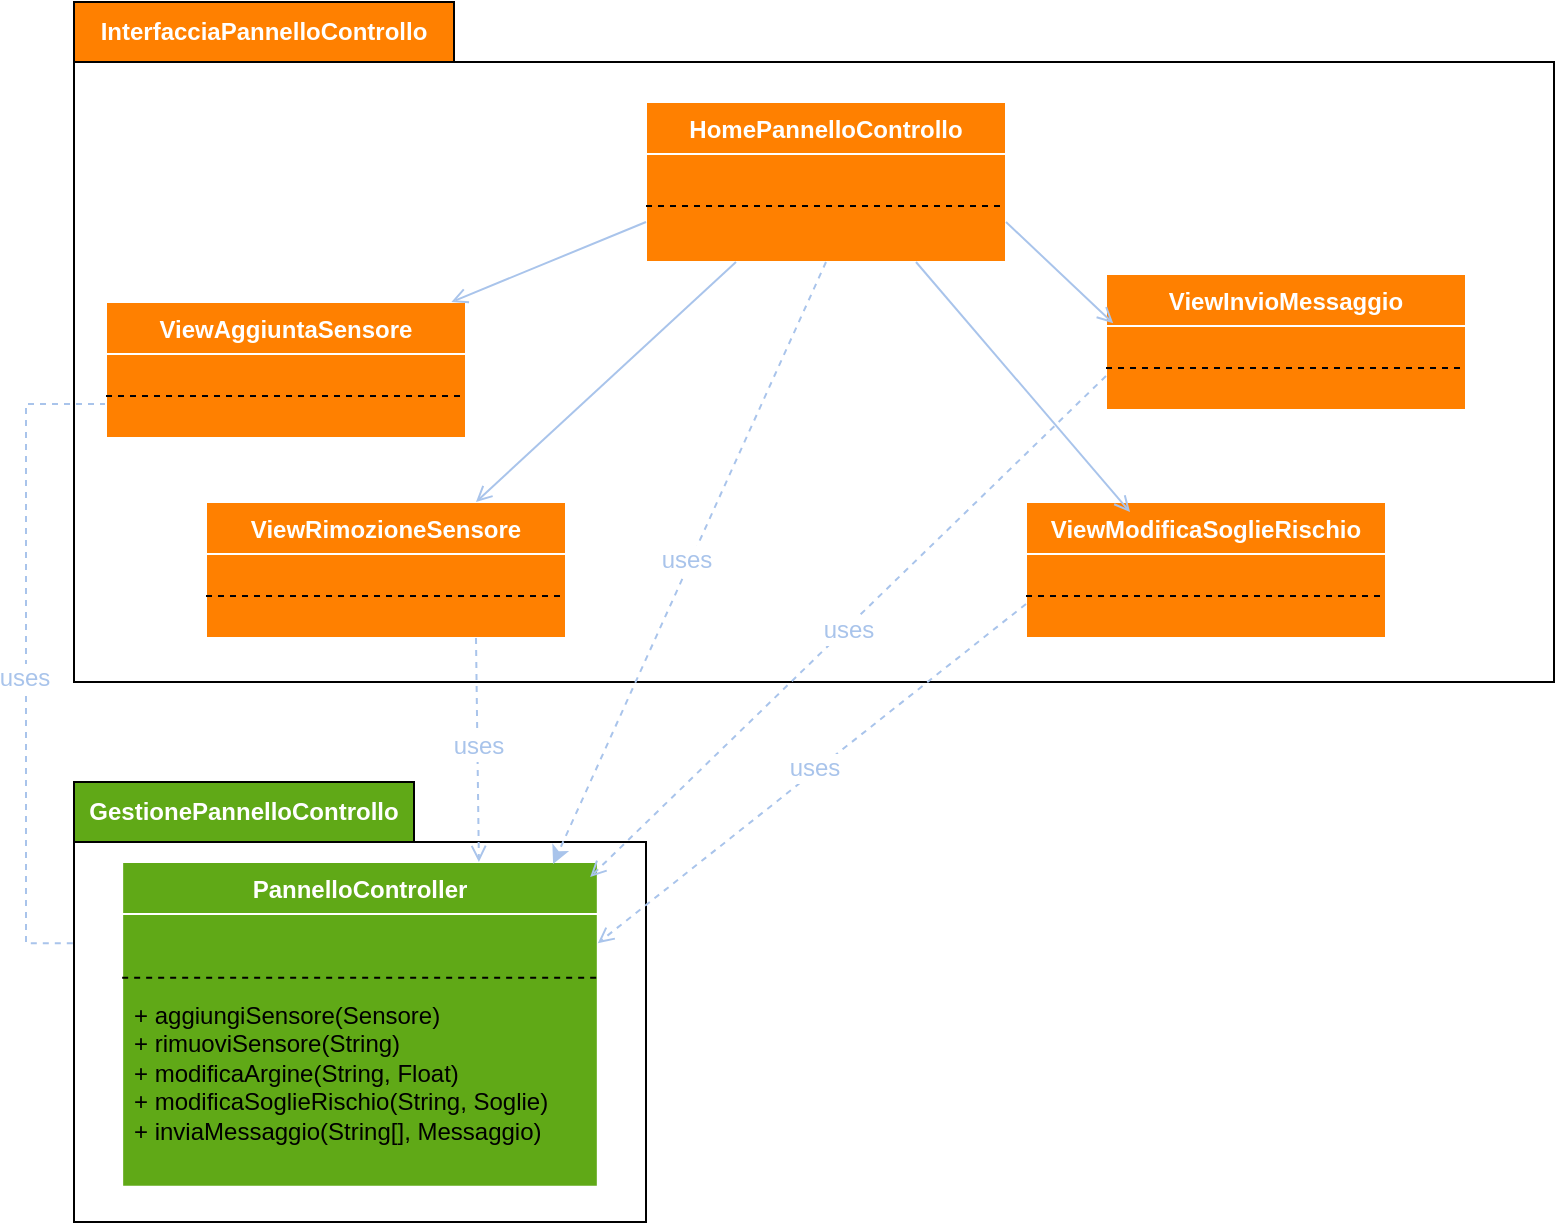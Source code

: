 <mxfile version="27.0.9">
  <diagram name="Pagina-1" id="CUr7NPzKlp3vKLIO8e2-">
    <mxGraphModel dx="1042" dy="722" grid="1" gridSize="10" guides="1" tooltips="1" connect="1" arrows="1" fold="1" page="1" pageScale="1" pageWidth="827" pageHeight="1169" background="none" math="0" shadow="0">
      <root>
        <mxCell id="0" />
        <mxCell id="1" parent="0" />
        <mxCell id="iC2TeNfhE7EaZ4dwTjjp-53" value="" style="shape=folder;fontStyle=1;tabWidth=110;tabHeight=30;tabPosition=left;html=1;boundedLbl=1;labelInHeader=1;container=1;collapsible=0;recursiveResize=0;whiteSpace=wrap;fillColor=#FFFFFF;strokeColor=default;fillStyle=solid;gradientColor=none;noLabel=0;labelPadding=0;snapToPoint=0;backgroundOutline=0;shadow=0;rounded=0;" parent="1" vertex="1">
          <mxGeometry x="44" y="20" width="740" height="340" as="geometry" />
        </mxCell>
        <mxCell id="iC2TeNfhE7EaZ4dwTjjp-125" value="&lt;font style=&quot;color: rgb(255, 255, 255);&quot;&gt;InterfacciaPannelloControllo&lt;/font&gt;" style="fontStyle=1;whiteSpace=wrap;html=1;fillColor=#FF8000;" parent="iC2TeNfhE7EaZ4dwTjjp-53" vertex="1">
          <mxGeometry width="190" height="30" as="geometry" />
        </mxCell>
        <mxCell id="iC2TeNfhE7EaZ4dwTjjp-153" value="ViewRimozioneSensore" style="swimlane;fontStyle=1;align=center;verticalAlign=top;childLayout=stackLayout;horizontal=1;startSize=26;horizontalStack=0;resizeParent=1;resizeParentMax=0;resizeLast=0;collapsible=1;marginBottom=0;whiteSpace=wrap;html=1;strokeColor=#FFFFFF;fillColor=#FF8000;swimlaneFillColor=#FF8000;fontColor=#FFFFFF;" parent="iC2TeNfhE7EaZ4dwTjjp-53" vertex="1">
          <mxGeometry x="66" y="250" width="180" height="68" as="geometry" />
        </mxCell>
        <mxCell id="iC2TeNfhE7EaZ4dwTjjp-154" style="line;strokeWidth=1;fillColor=none;align=left;verticalAlign=middle;spacingTop=-1;spacingLeft=3;spacingRight=3;rotatable=0;labelPosition=right;points=[];portConstraint=eastwest;strokeColor=none;dashed=1;" parent="iC2TeNfhE7EaZ4dwTjjp-153" vertex="1">
          <mxGeometry y="26" width="180" height="14" as="geometry" />
        </mxCell>
        <mxCell id="iC2TeNfhE7EaZ4dwTjjp-155" value="" style="line;strokeWidth=1;fillColor=none;align=left;verticalAlign=middle;spacingTop=-1;spacingLeft=3;spacingRight=3;rotatable=0;labelPosition=right;points=[];portConstraint=eastwest;strokeColor=#000105;dashed=1;" parent="iC2TeNfhE7EaZ4dwTjjp-153" vertex="1">
          <mxGeometry y="40" width="180" height="14" as="geometry" />
        </mxCell>
        <mxCell id="iC2TeNfhE7EaZ4dwTjjp-156" style="line;strokeWidth=1;fillColor=none;align=left;verticalAlign=middle;spacingTop=-1;spacingLeft=3;spacingRight=3;rotatable=0;labelPosition=right;points=[];portConstraint=eastwest;strokeColor=none;dashed=1;" parent="iC2TeNfhE7EaZ4dwTjjp-153" vertex="1">
          <mxGeometry y="54" width="180" height="14" as="geometry" />
        </mxCell>
        <mxCell id="iC2TeNfhE7EaZ4dwTjjp-157" value="ViewModificaSoglieRischio" style="swimlane;fontStyle=1;align=center;verticalAlign=top;childLayout=stackLayout;horizontal=1;startSize=26;horizontalStack=0;resizeParent=1;resizeParentMax=0;resizeLast=0;collapsible=1;marginBottom=0;whiteSpace=wrap;html=1;strokeColor=#FFFFFF;fillColor=#FF8000;swimlaneFillColor=#FF8000;fontColor=#FFFFFF;" parent="iC2TeNfhE7EaZ4dwTjjp-53" vertex="1">
          <mxGeometry x="476" y="250" width="180" height="68" as="geometry" />
        </mxCell>
        <mxCell id="iC2TeNfhE7EaZ4dwTjjp-158" style="line;strokeWidth=1;fillColor=none;align=left;verticalAlign=middle;spacingTop=-1;spacingLeft=3;spacingRight=3;rotatable=0;labelPosition=right;points=[];portConstraint=eastwest;strokeColor=none;dashed=1;" parent="iC2TeNfhE7EaZ4dwTjjp-157" vertex="1">
          <mxGeometry y="26" width="180" height="14" as="geometry" />
        </mxCell>
        <mxCell id="iC2TeNfhE7EaZ4dwTjjp-159" value="" style="line;strokeWidth=1;fillColor=none;align=left;verticalAlign=middle;spacingTop=-1;spacingLeft=3;spacingRight=3;rotatable=0;labelPosition=right;points=[];portConstraint=eastwest;strokeColor=#000105;dashed=1;" parent="iC2TeNfhE7EaZ4dwTjjp-157" vertex="1">
          <mxGeometry y="40" width="180" height="14" as="geometry" />
        </mxCell>
        <mxCell id="iC2TeNfhE7EaZ4dwTjjp-160" style="line;strokeWidth=1;fillColor=none;align=left;verticalAlign=middle;spacingTop=-1;spacingLeft=3;spacingRight=3;rotatable=0;labelPosition=right;points=[];portConstraint=eastwest;strokeColor=none;dashed=1;" parent="iC2TeNfhE7EaZ4dwTjjp-157" vertex="1">
          <mxGeometry y="54" width="180" height="14" as="geometry" />
        </mxCell>
        <mxCell id="iC2TeNfhE7EaZ4dwTjjp-149" value="ViewInvioMessaggio" style="swimlane;fontStyle=1;align=center;verticalAlign=top;childLayout=stackLayout;horizontal=1;startSize=26;horizontalStack=0;resizeParent=1;resizeParentMax=0;resizeLast=0;collapsible=1;marginBottom=0;whiteSpace=wrap;html=1;strokeColor=#FFFFFF;fillColor=#FF8000;swimlaneFillColor=#FF8000;fontColor=#FFFFFF;" parent="iC2TeNfhE7EaZ4dwTjjp-53" vertex="1">
          <mxGeometry x="516" y="136" width="180" height="68" as="geometry" />
        </mxCell>
        <mxCell id="iC2TeNfhE7EaZ4dwTjjp-150" style="line;strokeWidth=1;fillColor=none;align=left;verticalAlign=middle;spacingTop=-1;spacingLeft=3;spacingRight=3;rotatable=0;labelPosition=right;points=[];portConstraint=eastwest;strokeColor=none;dashed=1;" parent="iC2TeNfhE7EaZ4dwTjjp-149" vertex="1">
          <mxGeometry y="26" width="180" height="14" as="geometry" />
        </mxCell>
        <mxCell id="iC2TeNfhE7EaZ4dwTjjp-151" value="" style="line;strokeWidth=1;fillColor=none;align=left;verticalAlign=middle;spacingTop=-1;spacingLeft=3;spacingRight=3;rotatable=0;labelPosition=right;points=[];portConstraint=eastwest;strokeColor=#000105;dashed=1;" parent="iC2TeNfhE7EaZ4dwTjjp-149" vertex="1">
          <mxGeometry y="40" width="180" height="14" as="geometry" />
        </mxCell>
        <mxCell id="iC2TeNfhE7EaZ4dwTjjp-152" style="line;strokeWidth=1;fillColor=none;align=left;verticalAlign=middle;spacingTop=-1;spacingLeft=3;spacingRight=3;rotatable=0;labelPosition=right;points=[];portConstraint=eastwest;strokeColor=none;dashed=1;" parent="iC2TeNfhE7EaZ4dwTjjp-149" vertex="1">
          <mxGeometry y="54" width="180" height="14" as="geometry" />
        </mxCell>
        <mxCell id="iC2TeNfhE7EaZ4dwTjjp-67" value="HomePannelloControllo" style="swimlane;fontStyle=1;align=center;verticalAlign=top;childLayout=stackLayout;horizontal=1;startSize=26;horizontalStack=0;resizeParent=1;resizeParentMax=0;resizeLast=0;collapsible=1;marginBottom=0;whiteSpace=wrap;html=1;fillColor=#FF8000;strokeColor=#FFFFFF;fontColor=#FFFFFF;swimlaneFillColor=#FF8000;" parent="1" vertex="1">
          <mxGeometry x="330" y="70" width="180" height="80" as="geometry" />
        </mxCell>
        <mxCell id="iC2TeNfhE7EaZ4dwTjjp-162" style="line;strokeWidth=1;fillColor=none;align=left;verticalAlign=middle;spacingTop=-1;spacingLeft=3;spacingRight=3;rotatable=0;labelPosition=right;points=[];portConstraint=eastwest;strokeColor=none;dashed=1;" parent="iC2TeNfhE7EaZ4dwTjjp-67" vertex="1">
          <mxGeometry y="26" width="180" height="14" as="geometry" />
        </mxCell>
        <mxCell id="iC2TeNfhE7EaZ4dwTjjp-69" value="" style="line;strokeWidth=1;fillColor=none;align=left;verticalAlign=middle;spacingTop=-1;spacingLeft=3;spacingRight=3;rotatable=0;labelPosition=right;points=[];portConstraint=eastwest;strokeColor=default;dashed=1;" parent="iC2TeNfhE7EaZ4dwTjjp-67" vertex="1">
          <mxGeometry y="40" width="180" height="24" as="geometry" />
        </mxCell>
        <mxCell id="iC2TeNfhE7EaZ4dwTjjp-161" style="line;strokeWidth=1;fillColor=none;align=left;verticalAlign=middle;spacingTop=-1;spacingLeft=3;spacingRight=3;rotatable=0;labelPosition=right;points=[];portConstraint=eastwest;strokeColor=none;dashed=1;" parent="iC2TeNfhE7EaZ4dwTjjp-67" vertex="1">
          <mxGeometry y="64" width="180" height="16" as="geometry" />
        </mxCell>
        <mxCell id="iC2TeNfhE7EaZ4dwTjjp-171" style="edgeStyle=orthogonalEdgeStyle;rounded=0;orthogonalLoop=1;jettySize=auto;html=1;exitX=0;exitY=0.75;exitDx=0;exitDy=0;entryX=0;entryY=0.25;entryDx=0;entryDy=0;dashed=1;endArrow=open;endFill=0;strokeColor=#A9C4EB;" parent="1" source="iC2TeNfhE7EaZ4dwTjjp-71" target="iC2TeNfhE7EaZ4dwTjjp-130" edge="1">
          <mxGeometry relative="1" as="geometry">
            <Array as="points">
              <mxPoint x="20" y="221" />
              <mxPoint x="20" y="491" />
            </Array>
          </mxGeometry>
        </mxCell>
        <mxCell id="iC2TeNfhE7EaZ4dwTjjp-172" value="&lt;font style=&quot;font-size: 12px; color: rgb(169, 196, 235);&quot;&gt;uses&lt;/font&gt;" style="edgeLabel;html=1;align=center;verticalAlign=middle;resizable=0;points=[];" parent="iC2TeNfhE7EaZ4dwTjjp-171" vertex="1" connectable="0">
          <mxGeometry x="-0.013" y="-1" relative="1" as="geometry">
            <mxPoint as="offset" />
          </mxGeometry>
        </mxCell>
        <mxCell id="iC2TeNfhE7EaZ4dwTjjp-71" value="ViewAggiuntaSensore" style="swimlane;fontStyle=1;align=center;verticalAlign=top;childLayout=stackLayout;horizontal=1;startSize=26;horizontalStack=0;resizeParent=1;resizeParentMax=0;resizeLast=0;collapsible=1;marginBottom=0;whiteSpace=wrap;html=1;strokeColor=#FFFFFF;fillColor=#FF8000;swimlaneFillColor=#FF8000;fontColor=#FFFFFF;" parent="1" vertex="1">
          <mxGeometry x="60" y="170" width="180" height="68" as="geometry" />
        </mxCell>
        <mxCell id="iC2TeNfhE7EaZ4dwTjjp-138" style="line;strokeWidth=1;fillColor=none;align=left;verticalAlign=middle;spacingTop=-1;spacingLeft=3;spacingRight=3;rotatable=0;labelPosition=right;points=[];portConstraint=eastwest;strokeColor=none;dashed=1;" parent="iC2TeNfhE7EaZ4dwTjjp-71" vertex="1">
          <mxGeometry y="26" width="180" height="14" as="geometry" />
        </mxCell>
        <mxCell id="iC2TeNfhE7EaZ4dwTjjp-73" value="" style="line;strokeWidth=1;fillColor=none;align=left;verticalAlign=middle;spacingTop=-1;spacingLeft=3;spacingRight=3;rotatable=0;labelPosition=right;points=[];portConstraint=eastwest;strokeColor=#000105;dashed=1;" parent="iC2TeNfhE7EaZ4dwTjjp-71" vertex="1">
          <mxGeometry y="40" width="180" height="14" as="geometry" />
        </mxCell>
        <mxCell id="iC2TeNfhE7EaZ4dwTjjp-139" style="line;strokeWidth=1;fillColor=none;align=left;verticalAlign=middle;spacingTop=-1;spacingLeft=3;spacingRight=3;rotatable=0;labelPosition=right;points=[];portConstraint=eastwest;strokeColor=none;dashed=1;" parent="iC2TeNfhE7EaZ4dwTjjp-71" vertex="1">
          <mxGeometry y="54" width="180" height="14" as="geometry" />
        </mxCell>
        <mxCell id="iC2TeNfhE7EaZ4dwTjjp-88" style="rounded=0;orthogonalLoop=1;jettySize=auto;html=1;exitX=0;exitY=0.75;exitDx=0;exitDy=0;strokeColor=#A9C4EB;endArrow=open;endFill=0;" parent="1" source="iC2TeNfhE7EaZ4dwTjjp-67" target="iC2TeNfhE7EaZ4dwTjjp-71" edge="1">
          <mxGeometry relative="1" as="geometry">
            <mxPoint x="330" y="145" as="sourcePoint" />
          </mxGeometry>
        </mxCell>
        <mxCell id="iC2TeNfhE7EaZ4dwTjjp-89" style="rounded=0;orthogonalLoop=1;jettySize=auto;html=1;exitX=1;exitY=0.75;exitDx=0;exitDy=0;entryX=0.02;entryY=0.362;entryDx=0;entryDy=0;entryPerimeter=0;endArrow=open;endFill=0;strokeColor=#A9C4EB;" parent="1" source="iC2TeNfhE7EaZ4dwTjjp-67" target="iC2TeNfhE7EaZ4dwTjjp-149" edge="1">
          <mxGeometry relative="1" as="geometry">
            <mxPoint x="510" y="145" as="sourcePoint" />
            <mxPoint x="562.73" y="177.224" as="targetPoint" />
          </mxGeometry>
        </mxCell>
        <mxCell id="iC2TeNfhE7EaZ4dwTjjp-90" style="rounded=0;orthogonalLoop=1;jettySize=auto;html=1;exitX=0.289;exitY=0.074;exitDx=0;exitDy=0;entryX=0.75;entryY=1;entryDx=0;entryDy=0;endArrow=none;startFill=0;startArrow=open;strokeColor=#A9C4EB;exitPerimeter=0;" parent="1" source="iC2TeNfhE7EaZ4dwTjjp-157" target="iC2TeNfhE7EaZ4dwTjjp-67" edge="1">
          <mxGeometry relative="1" as="geometry">
            <mxPoint x="535" y="270" as="sourcePoint" />
            <mxPoint x="441.24" y="160.81" as="targetPoint" />
          </mxGeometry>
        </mxCell>
        <mxCell id="iC2TeNfhE7EaZ4dwTjjp-91" style="rounded=0;orthogonalLoop=1;jettySize=auto;html=1;exitX=0.75;exitY=0;exitDx=0;exitDy=0;entryX=0.25;entryY=1;entryDx=0;entryDy=0;startArrow=open;startFill=0;endArrow=none;strokeColor=#A9C4EB;" parent="1" source="iC2TeNfhE7EaZ4dwTjjp-153" target="iC2TeNfhE7EaZ4dwTjjp-67" edge="1">
          <mxGeometry relative="1" as="geometry">
            <mxPoint x="260" y="270" as="sourcePoint" />
            <mxPoint x="387.6" y="159.19" as="targetPoint" />
          </mxGeometry>
        </mxCell>
        <mxCell id="iC2TeNfhE7EaZ4dwTjjp-127" value="Package" style="shape=folder;fontStyle=1;tabWidth=110;tabHeight=30;tabPosition=left;html=1;boundedLbl=1;labelInHeader=1;container=1;collapsible=0;whiteSpace=wrap;" parent="1" vertex="1">
          <mxGeometry x="44" y="410" width="286" height="220" as="geometry" />
        </mxCell>
        <mxCell id="iC2TeNfhE7EaZ4dwTjjp-128" value="" style="html=1;strokeColor=none;resizeWidth=1;resizeHeight=1;fillColor=none;part=1;connectable=0;allowArrows=0;deletable=0;whiteSpace=wrap;" parent="iC2TeNfhE7EaZ4dwTjjp-127" vertex="1">
          <mxGeometry width="286" height="154" relative="1" as="geometry">
            <mxPoint y="30" as="offset" />
          </mxGeometry>
        </mxCell>
        <mxCell id="iC2TeNfhE7EaZ4dwTjjp-129" value="&lt;font style=&quot;color: rgb(255, 255, 255);&quot;&gt;GestionePannelloControllo&lt;/font&gt;" style="fontStyle=1;whiteSpace=wrap;html=1;fillColor=#60A917;" parent="iC2TeNfhE7EaZ4dwTjjp-127" vertex="1">
          <mxGeometry width="170" height="30" as="geometry" />
        </mxCell>
        <mxCell id="iC2TeNfhE7EaZ4dwTjjp-130" value="PannelloController" style="swimlane;fontStyle=1;align=center;verticalAlign=top;childLayout=stackLayout;horizontal=1;startSize=26;horizontalStack=0;resizeParent=1;resizeParentMax=0;resizeLast=0;collapsible=1;marginBottom=0;whiteSpace=wrap;html=1;fillColor=#60A917;swimlaneFillColor=#60A917;strokeColor=#FFFFFF;fontColor=#FFFFFF;" parent="iC2TeNfhE7EaZ4dwTjjp-127" vertex="1">
          <mxGeometry x="24.08" y="40.003" width="237.83" height="162.4" as="geometry" />
        </mxCell>
        <mxCell id="iC2TeNfhE7EaZ4dwTjjp-135" style="line;strokeWidth=1;fillColor=none;align=left;verticalAlign=bottom;spacingTop=-1;spacingLeft=3;spacingRight=3;rotatable=0;labelPosition=right;points=[];portConstraint=eastwest;strokeColor=none;dashed=1;perimeterSpacing=0;noLabel=0;" parent="iC2TeNfhE7EaZ4dwTjjp-130" vertex="1">
          <mxGeometry y="26" width="237.83" height="26.4" as="geometry" />
        </mxCell>
        <mxCell id="iC2TeNfhE7EaZ4dwTjjp-133" style="line;strokeWidth=1;fillColor=none;align=left;verticalAlign=bottom;spacingTop=-1;spacingLeft=3;spacingRight=3;rotatable=0;labelPosition=right;points=[];portConstraint=eastwest;strokeColor=default;dashed=1;perimeterSpacing=0;noLabel=0;" parent="iC2TeNfhE7EaZ4dwTjjp-130" vertex="1">
          <mxGeometry y="52.4" width="237.83" height="11" as="geometry" />
        </mxCell>
        <mxCell id="iC2TeNfhE7EaZ4dwTjjp-132" value="+ aggiungiSensore(Sensore)&lt;div&gt;+ rimuoviSensore(String)&lt;/div&gt;&lt;div&gt;+ modificaArgine(String, Float)&lt;/div&gt;&lt;div&gt;+ modificaSoglieRischio(String, Soglie)&lt;/div&gt;&lt;div&gt;+ inviaMessaggio(String[], Messaggio)&lt;/div&gt;&lt;div&gt;&lt;br&gt;&lt;/div&gt;" style="text;strokeColor=none;fillColor=none;align=left;verticalAlign=top;spacingLeft=4;spacingRight=4;overflow=hidden;rotatable=0;points=[[0,0.5],[1,0.5]];portConstraint=eastwest;whiteSpace=wrap;html=1;" parent="iC2TeNfhE7EaZ4dwTjjp-130" vertex="1">
          <mxGeometry y="63.4" width="237.83" height="99.0" as="geometry" />
        </mxCell>
        <mxCell id="iC2TeNfhE7EaZ4dwTjjp-163" style="rounded=0;orthogonalLoop=1;jettySize=auto;html=1;exitX=0.75;exitY=1;exitDx=0;exitDy=0;entryX=0.75;entryY=0;entryDx=0;entryDy=0;dashed=1;strokeColor=#A9C4EB;endArrow=open;endFill=0;" parent="1" source="iC2TeNfhE7EaZ4dwTjjp-153" target="iC2TeNfhE7EaZ4dwTjjp-130" edge="1">
          <mxGeometry relative="1" as="geometry" />
        </mxCell>
        <mxCell id="iC2TeNfhE7EaZ4dwTjjp-164" value="&lt;font style=&quot;font-size: 12px; color: rgb(169, 196, 235);&quot;&gt;uses&lt;/font&gt;" style="edgeLabel;html=1;align=center;verticalAlign=middle;resizable=0;points=[];" parent="iC2TeNfhE7EaZ4dwTjjp-163" vertex="1" connectable="0">
          <mxGeometry x="-0.043" relative="1" as="geometry">
            <mxPoint as="offset" />
          </mxGeometry>
        </mxCell>
        <mxCell id="iC2TeNfhE7EaZ4dwTjjp-165" style="rounded=0;orthogonalLoop=1;jettySize=auto;html=1;exitX=0.5;exitY=1;exitDx=0;exitDy=0;entryX=0.906;entryY=0.006;entryDx=0;entryDy=0;entryPerimeter=0;dashed=1;strokeColor=#A9C4EB;" parent="1" source="iC2TeNfhE7EaZ4dwTjjp-67" target="iC2TeNfhE7EaZ4dwTjjp-130" edge="1">
          <mxGeometry relative="1" as="geometry" />
        </mxCell>
        <mxCell id="iC2TeNfhE7EaZ4dwTjjp-166" value="&lt;font style=&quot;font-size: 12px; color: rgb(169, 196, 235);&quot;&gt;uses&lt;/font&gt;" style="edgeLabel;html=1;align=center;verticalAlign=middle;resizable=0;points=[];" parent="iC2TeNfhE7EaZ4dwTjjp-165" vertex="1" connectable="0">
          <mxGeometry x="-0.005" y="-3" relative="1" as="geometry">
            <mxPoint as="offset" />
          </mxGeometry>
        </mxCell>
        <mxCell id="iC2TeNfhE7EaZ4dwTjjp-167" style="rounded=0;orthogonalLoop=1;jettySize=auto;html=1;exitX=0;exitY=0.75;exitDx=0;exitDy=0;entryX=1;entryY=0.25;entryDx=0;entryDy=0;endArrow=open;endFill=0;dashed=1;strokeColor=#A9C4EB;" parent="1" source="iC2TeNfhE7EaZ4dwTjjp-157" target="iC2TeNfhE7EaZ4dwTjjp-130" edge="1">
          <mxGeometry relative="1" as="geometry" />
        </mxCell>
        <mxCell id="iC2TeNfhE7EaZ4dwTjjp-168" value="&lt;font style=&quot;font-size: 12px; color: rgb(169, 196, 235);&quot;&gt;uses&lt;/font&gt;" style="edgeLabel;html=1;align=center;verticalAlign=middle;resizable=0;points=[];" parent="iC2TeNfhE7EaZ4dwTjjp-167" vertex="1" connectable="0">
          <mxGeometry x="-0.016" y="-2" relative="1" as="geometry">
            <mxPoint as="offset" />
          </mxGeometry>
        </mxCell>
        <mxCell id="iC2TeNfhE7EaZ4dwTjjp-169" style="rounded=0;orthogonalLoop=1;jettySize=auto;html=1;exitX=0;exitY=0.75;exitDx=0;exitDy=0;entryX=0.984;entryY=0.046;entryDx=0;entryDy=0;entryPerimeter=0;dashed=1;endArrow=open;endFill=0;strokeColor=#A9C4EB;" parent="1" source="iC2TeNfhE7EaZ4dwTjjp-149" target="iC2TeNfhE7EaZ4dwTjjp-130" edge="1">
          <mxGeometry relative="1" as="geometry" />
        </mxCell>
        <mxCell id="iC2TeNfhE7EaZ4dwTjjp-170" value="&lt;font style=&quot;font-size: 12px; color: rgb(169, 196, 235);&quot;&gt;uses&lt;/font&gt;" style="edgeLabel;html=1;align=center;verticalAlign=middle;resizable=0;points=[];" parent="iC2TeNfhE7EaZ4dwTjjp-169" vertex="1" connectable="0">
          <mxGeometry x="0.006" y="1" relative="1" as="geometry">
            <mxPoint as="offset" />
          </mxGeometry>
        </mxCell>
      </root>
    </mxGraphModel>
  </diagram>
</mxfile>
